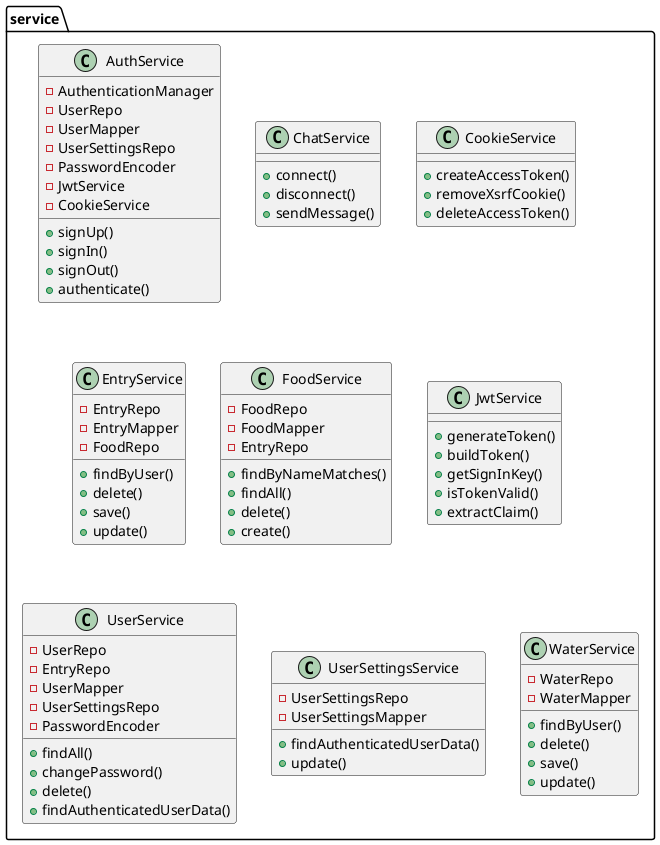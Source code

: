 @startuml

package "service" {

    class AuthService{
        -AuthenticationManager
        -UserRepo
        -UserMapper
        -UserSettingsRepo
        -PasswordEncoder
        -JwtService
        -CookieService

        +signUp()
        +signIn()
        +signOut()
        +authenticate()
    }

    class ChatService{
        +connect()
        +disconnect()
        +sendMessage()
    }

    class CookieService{
        +createAccessToken()
        +removeXsrfCookie()
        +deleteAccessToken()
    }

    class EntryService{
        -EntryRepo
        -EntryMapper
        -FoodRepo

        +findByUser()
        +delete()
        +save()
        +update()
    }

    class FoodService{
        -FoodRepo
        -FoodMapper
        -EntryRepo

        +findByNameMatches()
        +findAll()
        +delete()
        +create()
    }

    class JwtService{
        +generateToken()
        +buildToken()
        +getSignInKey()
        +isTokenValid()
        +extractClaim()
    }

    class UserService{
        -UserRepo
        -EntryRepo
        -UserMapper
        -UserSettingsRepo
        -PasswordEncoder

        +findAll()
        +changePassword()
        +delete()
        +findAuthenticatedUserData()
    }

    class UserSettingsService{
        -UserSettingsRepo
        -UserSettingsMapper

        +findAuthenticatedUserData()
        +update()
    }

    class WaterService{
        -WaterRepo
        -WaterMapper

        +findByUser()
        +delete()
        +save()
        +update()
    }

}

@enduml
